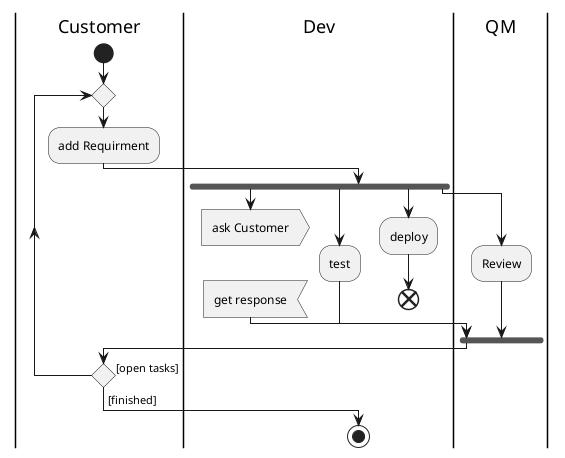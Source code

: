@startuml
  |Customer|
  |Dev|
  |QM|
  |Customer|
  start
  repeat
  :add Requirment;
  |Dev|
  fork
    :ask Customer>
	Detach
	:get response<
  fork again 
  :test;
  fork again
  :deploy;
  end
  fork again 
  |QM|
    :Review;
  end fork
   |Customer|
     repeat while () is ([open tasks])
->[finished];
|Dev|
stop 
@enduml

